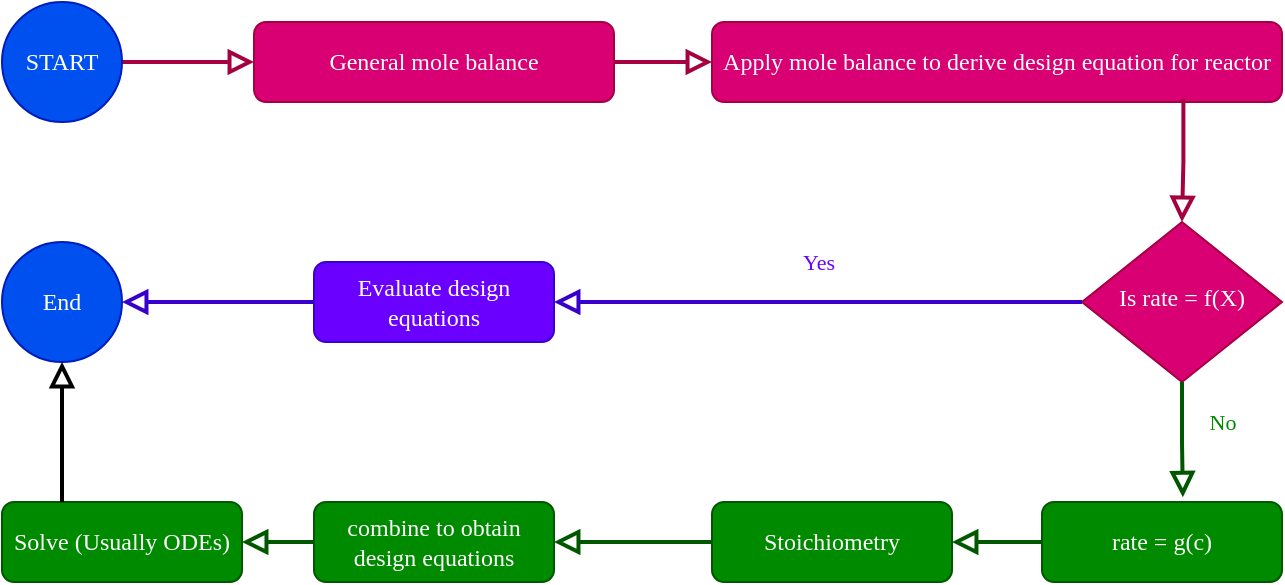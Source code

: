 <mxfile version="22.1.16" type="device">
  <diagram id="C5RBs43oDa-KdzZeNtuy" name="Page-1">
    <mxGraphModel dx="823" dy="568" grid="1" gridSize="10" guides="1" tooltips="1" connect="1" arrows="1" fold="1" page="1" pageScale="1" pageWidth="827" pageHeight="1169" math="1" shadow="0">
      <root>
        <mxCell id="WIyWlLk6GJQsqaUBKTNV-0" />
        <mxCell id="WIyWlLk6GJQsqaUBKTNV-1" parent="WIyWlLk6GJQsqaUBKTNV-0" />
        <mxCell id="iGngKzLIpx9GkMjgScN4-28" value="" style="group" vertex="1" connectable="0" parent="WIyWlLk6GJQsqaUBKTNV-1">
          <mxGeometry x="40" y="70" width="640" height="290" as="geometry" />
        </mxCell>
        <mxCell id="WIyWlLk6GJQsqaUBKTNV-3" value="General mole balance" style="rounded=1;whiteSpace=wrap;html=1;fontSize=12;glass=0;strokeWidth=1;shadow=0;fontFamily=IBM Plex Sans;fillColor=#d80073;fontColor=#ffffff;strokeColor=#A50040;" parent="iGngKzLIpx9GkMjgScN4-28" vertex="1">
          <mxGeometry x="126" y="10" width="180" height="40" as="geometry" />
        </mxCell>
        <mxCell id="iGngKzLIpx9GkMjgScN4-27" value="" style="edgeStyle=orthogonalEdgeStyle;rounded=0;orthogonalLoop=1;jettySize=auto;html=1;labelBackgroundColor=none;endArrow=block;fontFamily=IBM Plex Sans;endFill=0;endSize=8;strokeWidth=2;shadow=0;fillColor=#d80073;strokeColor=#A50040;" edge="1" parent="iGngKzLIpx9GkMjgScN4-28" source="iGngKzLIpx9GkMjgScN4-0" target="WIyWlLk6GJQsqaUBKTNV-3">
          <mxGeometry relative="1" as="geometry" />
        </mxCell>
        <mxCell id="iGngKzLIpx9GkMjgScN4-0" value="START" style="ellipse;whiteSpace=wrap;html=1;aspect=fixed;fontFamily=IBM Plex Sans;fillColor=#0050ef;fontColor=#ffffff;strokeColor=#001DBC;" vertex="1" parent="iGngKzLIpx9GkMjgScN4-28">
          <mxGeometry width="60" height="60" as="geometry" />
        </mxCell>
        <mxCell id="iGngKzLIpx9GkMjgScN4-4" value="Evaluate design equations" style="rounded=1;whiteSpace=wrap;html=1;fontSize=12;glass=0;strokeWidth=1;shadow=0;fontFamily=IBM Plex Sans;fillColor=#6a00ff;fontColor=#ffffff;strokeColor=#3700CC;" vertex="1" parent="iGngKzLIpx9GkMjgScN4-28">
          <mxGeometry x="156" y="130" width="120" height="40" as="geometry" />
        </mxCell>
        <mxCell id="iGngKzLIpx9GkMjgScN4-10" value="Apply mole balance to derive design equation for reactor" style="rounded=1;whiteSpace=wrap;html=1;fontSize=12;glass=0;strokeWidth=1;shadow=0;fontFamily=IBM Plex Sans;fillColor=#d80073;fontColor=#ffffff;strokeColor=#A50040;" vertex="1" parent="iGngKzLIpx9GkMjgScN4-28">
          <mxGeometry x="355" y="10" width="285" height="40" as="geometry" />
        </mxCell>
        <mxCell id="WIyWlLk6GJQsqaUBKTNV-2" value="" style="rounded=0;html=1;jettySize=auto;orthogonalLoop=1;fontSize=11;endArrow=block;endFill=0;endSize=8;strokeWidth=2;shadow=0;labelBackgroundColor=none;edgeStyle=orthogonalEdgeStyle;fontFamily=IBM Plex Sans;exitX=1;exitY=0.5;exitDx=0;exitDy=0;entryX=0;entryY=0.5;entryDx=0;entryDy=0;fillColor=#d80073;strokeColor=#A50040;" parent="iGngKzLIpx9GkMjgScN4-28" source="WIyWlLk6GJQsqaUBKTNV-3" target="iGngKzLIpx9GkMjgScN4-10" edge="1">
          <mxGeometry relative="1" as="geometry">
            <mxPoint x="370" y="30" as="sourcePoint" />
            <mxPoint x="225" y="100" as="targetPoint" />
          </mxGeometry>
        </mxCell>
        <mxCell id="iGngKzLIpx9GkMjgScN4-13" value="rate = g(c)" style="rounded=1;whiteSpace=wrap;html=1;fontSize=12;glass=0;strokeWidth=1;shadow=0;fontFamily=IBM Plex Sans;fillColor=#008a00;fontColor=#ffffff;strokeColor=#005700;" vertex="1" parent="iGngKzLIpx9GkMjgScN4-28">
          <mxGeometry x="520" y="250" width="120" height="40" as="geometry" />
        </mxCell>
        <mxCell id="iGngKzLIpx9GkMjgScN4-14" value="Is rate = f(X)" style="rhombus;whiteSpace=wrap;html=1;shadow=0;fontFamily=IBM Plex Sans;fontSize=12;align=center;strokeWidth=1;spacing=6;spacingTop=-4;fillColor=#d80073;fontColor=#ffffff;strokeColor=#A50040;" vertex="1" parent="iGngKzLIpx9GkMjgScN4-28">
          <mxGeometry x="540" y="110" width="100" height="80" as="geometry" />
        </mxCell>
        <mxCell id="iGngKzLIpx9GkMjgScN4-2" value="&lt;font color=&quot;#6a00ff&quot;&gt;Yes&lt;/font&gt;" style="edgeStyle=orthogonalEdgeStyle;rounded=0;html=1;jettySize=auto;orthogonalLoop=1;fontSize=11;endArrow=block;endFill=0;endSize=8;strokeWidth=2;shadow=0;labelBackgroundColor=none;fontFamily=IBM Plex Sans;exitX=0;exitY=0.5;exitDx=0;exitDy=0;fillColor=#6a00ff;strokeColor=#3700CC;" edge="1" parent="iGngKzLIpx9GkMjgScN4-28" source="iGngKzLIpx9GkMjgScN4-14" target="iGngKzLIpx9GkMjgScN4-4">
          <mxGeometry y="-20" relative="1" as="geometry">
            <mxPoint as="offset" />
            <mxPoint x="190" y="230" as="sourcePoint" />
          </mxGeometry>
        </mxCell>
        <mxCell id="iGngKzLIpx9GkMjgScN4-26" value="" style="edgeStyle=orthogonalEdgeStyle;rounded=0;orthogonalLoop=1;jettySize=auto;html=1;exitX=0.827;exitY=0.962;exitDx=0;exitDy=0;exitPerimeter=0;labelBackgroundColor=none;endArrow=block;fontFamily=IBM Plex Sans;endFill=0;endSize=8;strokeWidth=2;shadow=0;fillColor=#d80073;strokeColor=#A50040;" edge="1" parent="iGngKzLIpx9GkMjgScN4-28" source="iGngKzLIpx9GkMjgScN4-10" target="iGngKzLIpx9GkMjgScN4-14">
          <mxGeometry relative="1" as="geometry" />
        </mxCell>
        <mxCell id="iGngKzLIpx9GkMjgScN4-5" value="&lt;font color=&quot;#008a00&quot;&gt;No&lt;/font&gt;" style="rounded=0;html=1;jettySize=auto;orthogonalLoop=1;fontSize=11;endArrow=block;endFill=0;endSize=8;strokeWidth=2;shadow=0;labelBackgroundColor=none;edgeStyle=orthogonalEdgeStyle;fontFamily=IBM Plex Sans;exitX=0.5;exitY=1;exitDx=0;exitDy=0;entryX=0.587;entryY=-0.06;entryDx=0;entryDy=0;entryPerimeter=0;fillColor=#008a00;strokeColor=#005700;" edge="1" parent="iGngKzLIpx9GkMjgScN4-28" source="iGngKzLIpx9GkMjgScN4-14" target="iGngKzLIpx9GkMjgScN4-13">
          <mxGeometry x="-0.333" y="20" relative="1" as="geometry">
            <mxPoint as="offset" />
            <mxPoint x="-165" y="390" as="sourcePoint" />
            <mxPoint x="-165" y="450" as="targetPoint" />
          </mxGeometry>
        </mxCell>
        <mxCell id="iGngKzLIpx9GkMjgScN4-15" value="Stoichiometry" style="rounded=1;whiteSpace=wrap;html=1;fontSize=12;glass=0;strokeWidth=1;shadow=0;fontFamily=IBM Plex Sans;fillColor=#008a00;fontColor=#ffffff;strokeColor=#005700;" vertex="1" parent="iGngKzLIpx9GkMjgScN4-28">
          <mxGeometry x="355" y="250" width="120" height="40" as="geometry" />
        </mxCell>
        <mxCell id="iGngKzLIpx9GkMjgScN4-21" value="" style="edgeStyle=orthogonalEdgeStyle;rounded=0;orthogonalLoop=1;jettySize=auto;html=1;labelBackgroundColor=none;endArrow=block;fontFamily=IBM Plex Sans;endFill=0;endSize=8;strokeWidth=2;shadow=0;strokeColor=#005700;fillColor=#008a00;" edge="1" parent="iGngKzLIpx9GkMjgScN4-28" source="iGngKzLIpx9GkMjgScN4-13" target="iGngKzLIpx9GkMjgScN4-15">
          <mxGeometry relative="1" as="geometry" />
        </mxCell>
        <mxCell id="iGngKzLIpx9GkMjgScN4-16" value="combine to obtain design equations" style="rounded=1;whiteSpace=wrap;html=1;fontSize=12;glass=0;strokeWidth=1;shadow=0;fontFamily=IBM Plex Sans;fillColor=#008a00;fontColor=#ffffff;strokeColor=#005700;" vertex="1" parent="iGngKzLIpx9GkMjgScN4-28">
          <mxGeometry x="156" y="250" width="120" height="40" as="geometry" />
        </mxCell>
        <mxCell id="iGngKzLIpx9GkMjgScN4-22" value="" style="edgeStyle=orthogonalEdgeStyle;rounded=0;orthogonalLoop=1;jettySize=auto;html=1;labelBackgroundColor=none;endArrow=block;fontFamily=IBM Plex Sans;endFill=0;endSize=8;strokeWidth=2;shadow=0;strokeColor=#005700;fillColor=#008a00;" edge="1" parent="iGngKzLIpx9GkMjgScN4-28" source="iGngKzLIpx9GkMjgScN4-15" target="iGngKzLIpx9GkMjgScN4-16">
          <mxGeometry relative="1" as="geometry" />
        </mxCell>
        <mxCell id="iGngKzLIpx9GkMjgScN4-17" value="Solve (Usually ODEs)" style="rounded=1;whiteSpace=wrap;html=1;fontSize=12;glass=0;strokeWidth=1;shadow=0;fontFamily=IBM Plex Sans;fillColor=#008a00;fontColor=#ffffff;strokeColor=#005700;" vertex="1" parent="iGngKzLIpx9GkMjgScN4-28">
          <mxGeometry y="250" width="120" height="40" as="geometry" />
        </mxCell>
        <mxCell id="iGngKzLIpx9GkMjgScN4-23" value="" style="edgeStyle=orthogonalEdgeStyle;rounded=0;orthogonalLoop=1;jettySize=auto;html=1;entryX=1;entryY=0.5;entryDx=0;entryDy=0;labelBackgroundColor=none;endArrow=block;fontFamily=IBM Plex Sans;endFill=0;endSize=8;strokeWidth=2;shadow=0;strokeColor=#005700;fillColor=#008a00;" edge="1" parent="iGngKzLIpx9GkMjgScN4-28" source="iGngKzLIpx9GkMjgScN4-16" target="iGngKzLIpx9GkMjgScN4-17">
          <mxGeometry relative="1" as="geometry" />
        </mxCell>
        <mxCell id="iGngKzLIpx9GkMjgScN4-18" value="End" style="ellipse;whiteSpace=wrap;html=1;aspect=fixed;fontFamily=IBM Plex Sans;fillColor=#0050ef;fontColor=#ffffff;strokeColor=#001DBC;" vertex="1" parent="iGngKzLIpx9GkMjgScN4-28">
          <mxGeometry y="120" width="60" height="60" as="geometry" />
        </mxCell>
        <mxCell id="iGngKzLIpx9GkMjgScN4-25" value="" style="edgeStyle=orthogonalEdgeStyle;rounded=0;orthogonalLoop=1;jettySize=auto;html=1;labelBackgroundColor=none;endArrow=block;fontFamily=IBM Plex Sans;endFill=0;endSize=8;strokeWidth=2;shadow=0;fillColor=#6a00ff;strokeColor=#3700CC;" edge="1" parent="iGngKzLIpx9GkMjgScN4-28" source="iGngKzLIpx9GkMjgScN4-4" target="iGngKzLIpx9GkMjgScN4-18">
          <mxGeometry relative="1" as="geometry" />
        </mxCell>
        <mxCell id="iGngKzLIpx9GkMjgScN4-24" value="" style="edgeStyle=orthogonalEdgeStyle;rounded=0;orthogonalLoop=1;jettySize=auto;html=1;exitX=0.25;exitY=0;exitDx=0;exitDy=0;labelBackgroundColor=none;endArrow=block;fontFamily=IBM Plex Sans;endFill=0;endSize=8;strokeWidth=2;shadow=0;" edge="1" parent="iGngKzLIpx9GkMjgScN4-28" source="iGngKzLIpx9GkMjgScN4-17" target="iGngKzLIpx9GkMjgScN4-18">
          <mxGeometry relative="1" as="geometry" />
        </mxCell>
      </root>
    </mxGraphModel>
  </diagram>
</mxfile>
